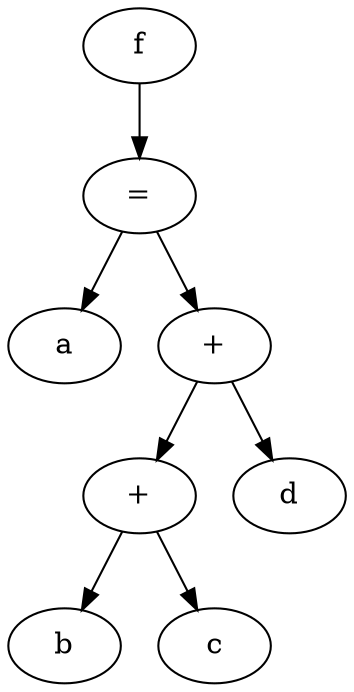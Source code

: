 # Executado assim: ./output2dot.sh 
# https://graphviz.org/doc/info/lang.html
digraph {
  x557463307370 -> x557463307710
  x557463307710 -> x557463307760
  x557463307760 [label="a"]
  x557463307710 -> x5574633076a0
  x5574633076a0 -> x5574633075c0
  x5574633075c0 -> x557463307520
  x557463307520 [label="b"]
  x5574633075c0 -> x557463307590
  x557463307590 [label="c"]
  x5574633075c0 [label="+"]
  x5574633076a0 -> x557463307670
  x557463307670 [label="d"]
  x5574633076a0 [label="+"]
  x557463307710 [label="="]
  x557463307370 [label="f"]
}
